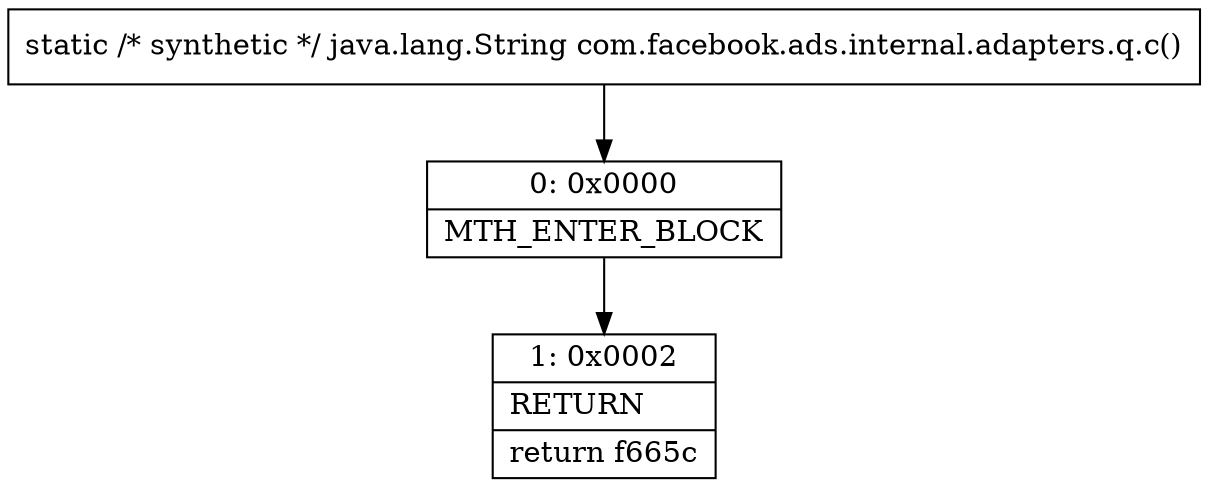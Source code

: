 digraph "CFG forcom.facebook.ads.internal.adapters.q.c()Ljava\/lang\/String;" {
Node_0 [shape=record,label="{0\:\ 0x0000|MTH_ENTER_BLOCK\l}"];
Node_1 [shape=record,label="{1\:\ 0x0002|RETURN\l|return f665c\l}"];
MethodNode[shape=record,label="{static \/* synthetic *\/ java.lang.String com.facebook.ads.internal.adapters.q.c() }"];
MethodNode -> Node_0;
Node_0 -> Node_1;
}

